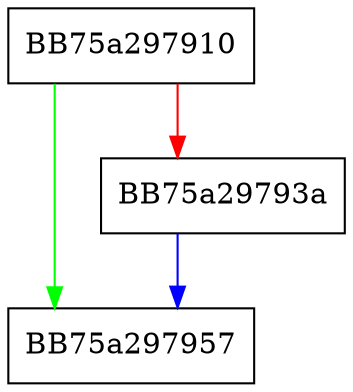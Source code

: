 digraph sqlite3RenameTokenMap {
  node [shape="box"];
  graph [splines=ortho];
  BB75a297910 -> BB75a297957 [color="green"];
  BB75a297910 -> BB75a29793a [color="red"];
  BB75a29793a -> BB75a297957 [color="blue"];
}